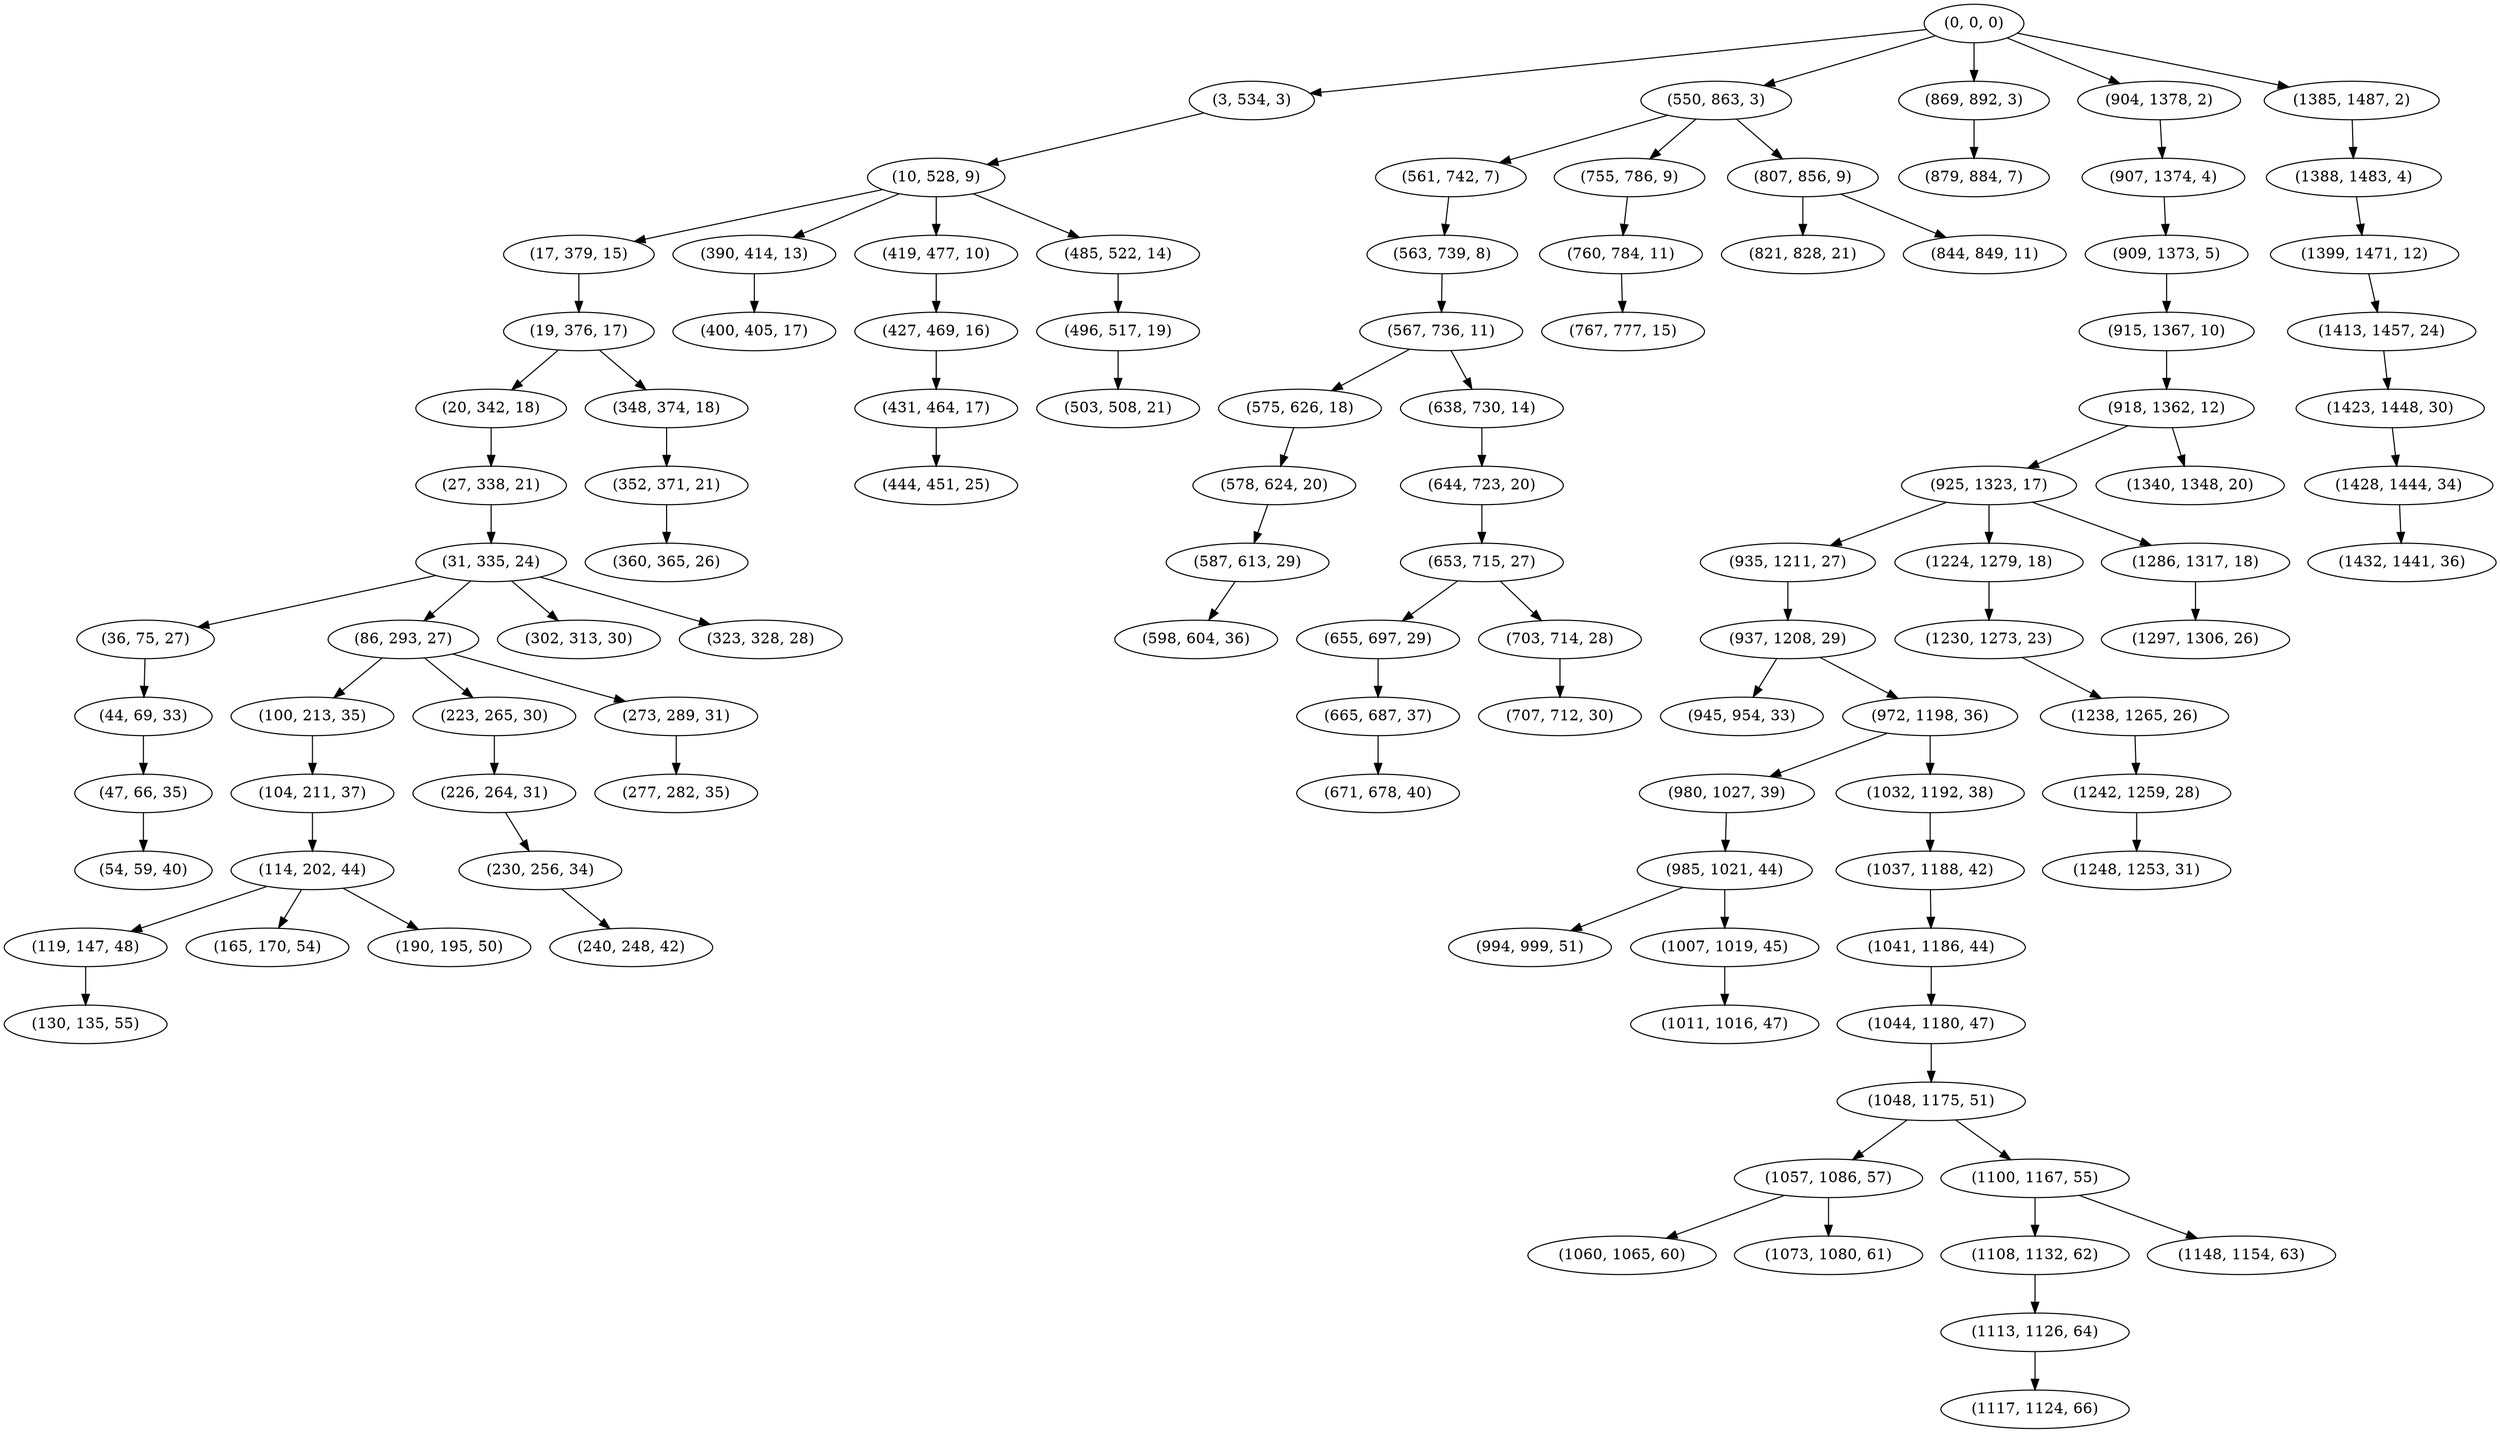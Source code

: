 digraph tree {
    "(0, 0, 0)";
    "(3, 534, 3)";
    "(10, 528, 9)";
    "(17, 379, 15)";
    "(19, 376, 17)";
    "(20, 342, 18)";
    "(27, 338, 21)";
    "(31, 335, 24)";
    "(36, 75, 27)";
    "(44, 69, 33)";
    "(47, 66, 35)";
    "(54, 59, 40)";
    "(86, 293, 27)";
    "(100, 213, 35)";
    "(104, 211, 37)";
    "(114, 202, 44)";
    "(119, 147, 48)";
    "(130, 135, 55)";
    "(165, 170, 54)";
    "(190, 195, 50)";
    "(223, 265, 30)";
    "(226, 264, 31)";
    "(230, 256, 34)";
    "(240, 248, 42)";
    "(273, 289, 31)";
    "(277, 282, 35)";
    "(302, 313, 30)";
    "(323, 328, 28)";
    "(348, 374, 18)";
    "(352, 371, 21)";
    "(360, 365, 26)";
    "(390, 414, 13)";
    "(400, 405, 17)";
    "(419, 477, 10)";
    "(427, 469, 16)";
    "(431, 464, 17)";
    "(444, 451, 25)";
    "(485, 522, 14)";
    "(496, 517, 19)";
    "(503, 508, 21)";
    "(550, 863, 3)";
    "(561, 742, 7)";
    "(563, 739, 8)";
    "(567, 736, 11)";
    "(575, 626, 18)";
    "(578, 624, 20)";
    "(587, 613, 29)";
    "(598, 604, 36)";
    "(638, 730, 14)";
    "(644, 723, 20)";
    "(653, 715, 27)";
    "(655, 697, 29)";
    "(665, 687, 37)";
    "(671, 678, 40)";
    "(703, 714, 28)";
    "(707, 712, 30)";
    "(755, 786, 9)";
    "(760, 784, 11)";
    "(767, 777, 15)";
    "(807, 856, 9)";
    "(821, 828, 21)";
    "(844, 849, 11)";
    "(869, 892, 3)";
    "(879, 884, 7)";
    "(904, 1378, 2)";
    "(907, 1374, 4)";
    "(909, 1373, 5)";
    "(915, 1367, 10)";
    "(918, 1362, 12)";
    "(925, 1323, 17)";
    "(935, 1211, 27)";
    "(937, 1208, 29)";
    "(945, 954, 33)";
    "(972, 1198, 36)";
    "(980, 1027, 39)";
    "(985, 1021, 44)";
    "(994, 999, 51)";
    "(1007, 1019, 45)";
    "(1011, 1016, 47)";
    "(1032, 1192, 38)";
    "(1037, 1188, 42)";
    "(1041, 1186, 44)";
    "(1044, 1180, 47)";
    "(1048, 1175, 51)";
    "(1057, 1086, 57)";
    "(1060, 1065, 60)";
    "(1073, 1080, 61)";
    "(1100, 1167, 55)";
    "(1108, 1132, 62)";
    "(1113, 1126, 64)";
    "(1117, 1124, 66)";
    "(1148, 1154, 63)";
    "(1224, 1279, 18)";
    "(1230, 1273, 23)";
    "(1238, 1265, 26)";
    "(1242, 1259, 28)";
    "(1248, 1253, 31)";
    "(1286, 1317, 18)";
    "(1297, 1306, 26)";
    "(1340, 1348, 20)";
    "(1385, 1487, 2)";
    "(1388, 1483, 4)";
    "(1399, 1471, 12)";
    "(1413, 1457, 24)";
    "(1423, 1448, 30)";
    "(1428, 1444, 34)";
    "(1432, 1441, 36)";
    "(0, 0, 0)" -> "(3, 534, 3)";
    "(0, 0, 0)" -> "(550, 863, 3)";
    "(0, 0, 0)" -> "(869, 892, 3)";
    "(0, 0, 0)" -> "(904, 1378, 2)";
    "(0, 0, 0)" -> "(1385, 1487, 2)";
    "(3, 534, 3)" -> "(10, 528, 9)";
    "(10, 528, 9)" -> "(17, 379, 15)";
    "(10, 528, 9)" -> "(390, 414, 13)";
    "(10, 528, 9)" -> "(419, 477, 10)";
    "(10, 528, 9)" -> "(485, 522, 14)";
    "(17, 379, 15)" -> "(19, 376, 17)";
    "(19, 376, 17)" -> "(20, 342, 18)";
    "(19, 376, 17)" -> "(348, 374, 18)";
    "(20, 342, 18)" -> "(27, 338, 21)";
    "(27, 338, 21)" -> "(31, 335, 24)";
    "(31, 335, 24)" -> "(36, 75, 27)";
    "(31, 335, 24)" -> "(86, 293, 27)";
    "(31, 335, 24)" -> "(302, 313, 30)";
    "(31, 335, 24)" -> "(323, 328, 28)";
    "(36, 75, 27)" -> "(44, 69, 33)";
    "(44, 69, 33)" -> "(47, 66, 35)";
    "(47, 66, 35)" -> "(54, 59, 40)";
    "(86, 293, 27)" -> "(100, 213, 35)";
    "(86, 293, 27)" -> "(223, 265, 30)";
    "(86, 293, 27)" -> "(273, 289, 31)";
    "(100, 213, 35)" -> "(104, 211, 37)";
    "(104, 211, 37)" -> "(114, 202, 44)";
    "(114, 202, 44)" -> "(119, 147, 48)";
    "(114, 202, 44)" -> "(165, 170, 54)";
    "(114, 202, 44)" -> "(190, 195, 50)";
    "(119, 147, 48)" -> "(130, 135, 55)";
    "(223, 265, 30)" -> "(226, 264, 31)";
    "(226, 264, 31)" -> "(230, 256, 34)";
    "(230, 256, 34)" -> "(240, 248, 42)";
    "(273, 289, 31)" -> "(277, 282, 35)";
    "(348, 374, 18)" -> "(352, 371, 21)";
    "(352, 371, 21)" -> "(360, 365, 26)";
    "(390, 414, 13)" -> "(400, 405, 17)";
    "(419, 477, 10)" -> "(427, 469, 16)";
    "(427, 469, 16)" -> "(431, 464, 17)";
    "(431, 464, 17)" -> "(444, 451, 25)";
    "(485, 522, 14)" -> "(496, 517, 19)";
    "(496, 517, 19)" -> "(503, 508, 21)";
    "(550, 863, 3)" -> "(561, 742, 7)";
    "(550, 863, 3)" -> "(755, 786, 9)";
    "(550, 863, 3)" -> "(807, 856, 9)";
    "(561, 742, 7)" -> "(563, 739, 8)";
    "(563, 739, 8)" -> "(567, 736, 11)";
    "(567, 736, 11)" -> "(575, 626, 18)";
    "(567, 736, 11)" -> "(638, 730, 14)";
    "(575, 626, 18)" -> "(578, 624, 20)";
    "(578, 624, 20)" -> "(587, 613, 29)";
    "(587, 613, 29)" -> "(598, 604, 36)";
    "(638, 730, 14)" -> "(644, 723, 20)";
    "(644, 723, 20)" -> "(653, 715, 27)";
    "(653, 715, 27)" -> "(655, 697, 29)";
    "(653, 715, 27)" -> "(703, 714, 28)";
    "(655, 697, 29)" -> "(665, 687, 37)";
    "(665, 687, 37)" -> "(671, 678, 40)";
    "(703, 714, 28)" -> "(707, 712, 30)";
    "(755, 786, 9)" -> "(760, 784, 11)";
    "(760, 784, 11)" -> "(767, 777, 15)";
    "(807, 856, 9)" -> "(821, 828, 21)";
    "(807, 856, 9)" -> "(844, 849, 11)";
    "(869, 892, 3)" -> "(879, 884, 7)";
    "(904, 1378, 2)" -> "(907, 1374, 4)";
    "(907, 1374, 4)" -> "(909, 1373, 5)";
    "(909, 1373, 5)" -> "(915, 1367, 10)";
    "(915, 1367, 10)" -> "(918, 1362, 12)";
    "(918, 1362, 12)" -> "(925, 1323, 17)";
    "(918, 1362, 12)" -> "(1340, 1348, 20)";
    "(925, 1323, 17)" -> "(935, 1211, 27)";
    "(925, 1323, 17)" -> "(1224, 1279, 18)";
    "(925, 1323, 17)" -> "(1286, 1317, 18)";
    "(935, 1211, 27)" -> "(937, 1208, 29)";
    "(937, 1208, 29)" -> "(945, 954, 33)";
    "(937, 1208, 29)" -> "(972, 1198, 36)";
    "(972, 1198, 36)" -> "(980, 1027, 39)";
    "(972, 1198, 36)" -> "(1032, 1192, 38)";
    "(980, 1027, 39)" -> "(985, 1021, 44)";
    "(985, 1021, 44)" -> "(994, 999, 51)";
    "(985, 1021, 44)" -> "(1007, 1019, 45)";
    "(1007, 1019, 45)" -> "(1011, 1016, 47)";
    "(1032, 1192, 38)" -> "(1037, 1188, 42)";
    "(1037, 1188, 42)" -> "(1041, 1186, 44)";
    "(1041, 1186, 44)" -> "(1044, 1180, 47)";
    "(1044, 1180, 47)" -> "(1048, 1175, 51)";
    "(1048, 1175, 51)" -> "(1057, 1086, 57)";
    "(1048, 1175, 51)" -> "(1100, 1167, 55)";
    "(1057, 1086, 57)" -> "(1060, 1065, 60)";
    "(1057, 1086, 57)" -> "(1073, 1080, 61)";
    "(1100, 1167, 55)" -> "(1108, 1132, 62)";
    "(1100, 1167, 55)" -> "(1148, 1154, 63)";
    "(1108, 1132, 62)" -> "(1113, 1126, 64)";
    "(1113, 1126, 64)" -> "(1117, 1124, 66)";
    "(1224, 1279, 18)" -> "(1230, 1273, 23)";
    "(1230, 1273, 23)" -> "(1238, 1265, 26)";
    "(1238, 1265, 26)" -> "(1242, 1259, 28)";
    "(1242, 1259, 28)" -> "(1248, 1253, 31)";
    "(1286, 1317, 18)" -> "(1297, 1306, 26)";
    "(1385, 1487, 2)" -> "(1388, 1483, 4)";
    "(1388, 1483, 4)" -> "(1399, 1471, 12)";
    "(1399, 1471, 12)" -> "(1413, 1457, 24)";
    "(1413, 1457, 24)" -> "(1423, 1448, 30)";
    "(1423, 1448, 30)" -> "(1428, 1444, 34)";
    "(1428, 1444, 34)" -> "(1432, 1441, 36)";
}
